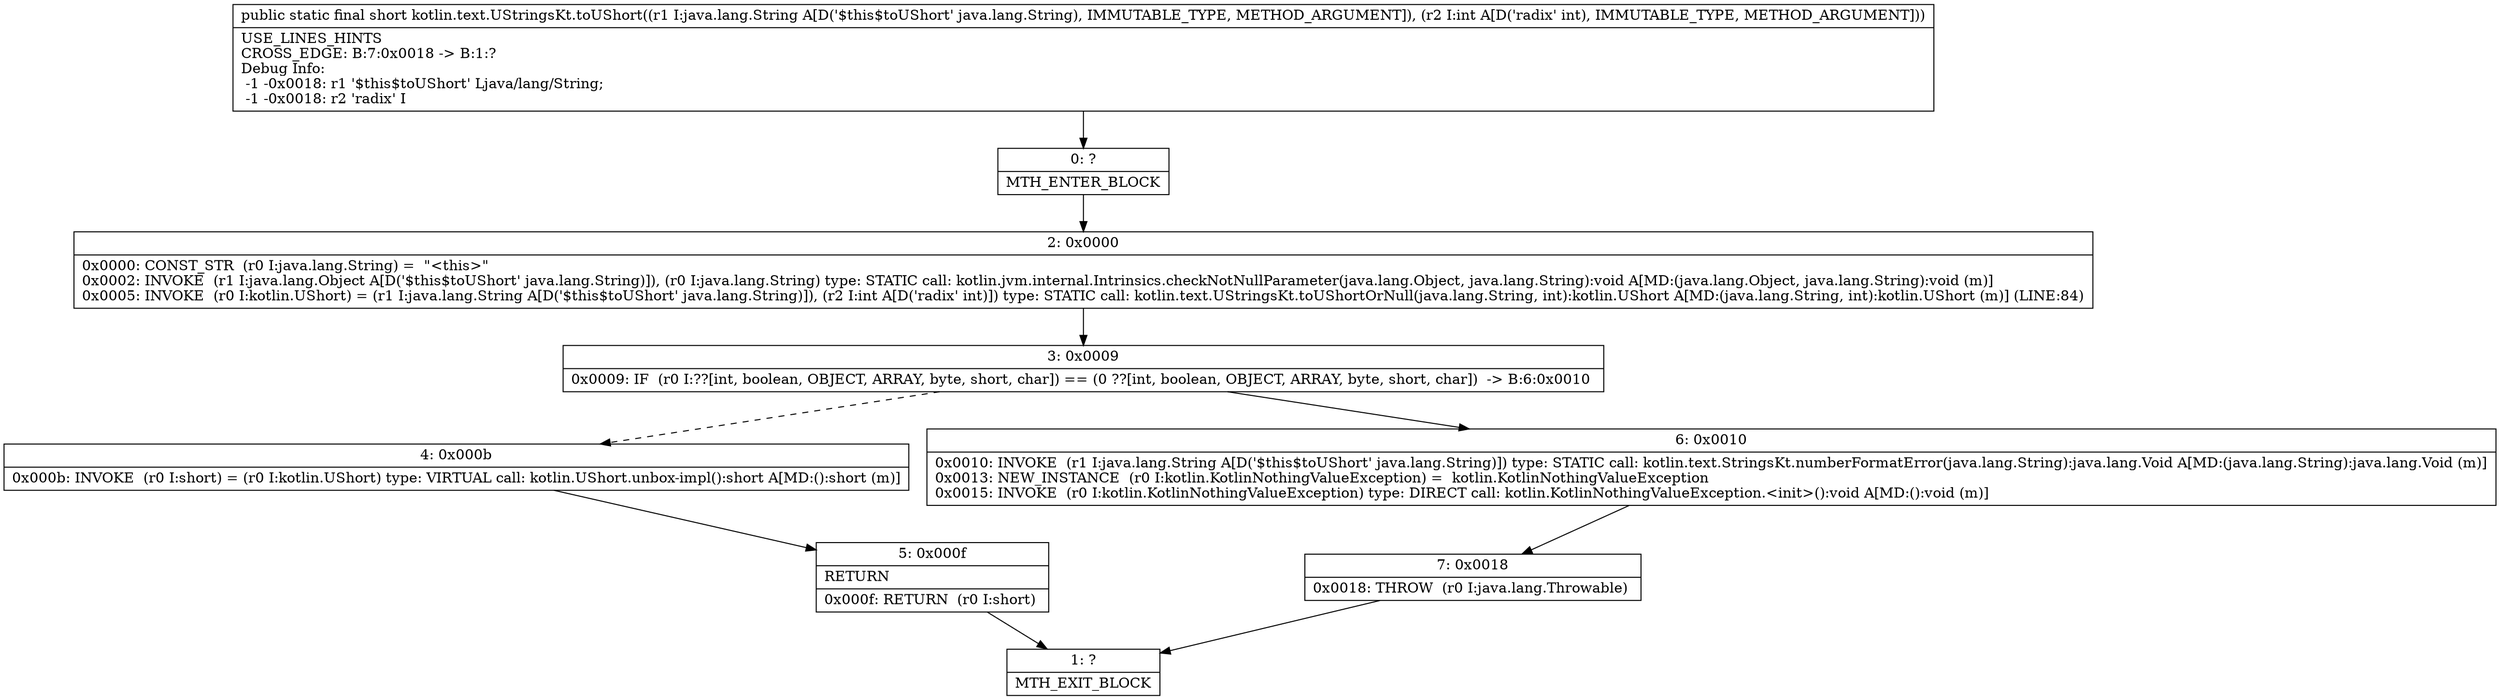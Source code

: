 digraph "CFG forkotlin.text.UStringsKt.toUShort(Ljava\/lang\/String;I)S" {
Node_0 [shape=record,label="{0\:\ ?|MTH_ENTER_BLOCK\l}"];
Node_2 [shape=record,label="{2\:\ 0x0000|0x0000: CONST_STR  (r0 I:java.lang.String) =  \"\<this\>\" \l0x0002: INVOKE  (r1 I:java.lang.Object A[D('$this$toUShort' java.lang.String)]), (r0 I:java.lang.String) type: STATIC call: kotlin.jvm.internal.Intrinsics.checkNotNullParameter(java.lang.Object, java.lang.String):void A[MD:(java.lang.Object, java.lang.String):void (m)]\l0x0005: INVOKE  (r0 I:kotlin.UShort) = (r1 I:java.lang.String A[D('$this$toUShort' java.lang.String)]), (r2 I:int A[D('radix' int)]) type: STATIC call: kotlin.text.UStringsKt.toUShortOrNull(java.lang.String, int):kotlin.UShort A[MD:(java.lang.String, int):kotlin.UShort (m)] (LINE:84)\l}"];
Node_3 [shape=record,label="{3\:\ 0x0009|0x0009: IF  (r0 I:??[int, boolean, OBJECT, ARRAY, byte, short, char]) == (0 ??[int, boolean, OBJECT, ARRAY, byte, short, char])  \-\> B:6:0x0010 \l}"];
Node_4 [shape=record,label="{4\:\ 0x000b|0x000b: INVOKE  (r0 I:short) = (r0 I:kotlin.UShort) type: VIRTUAL call: kotlin.UShort.unbox\-impl():short A[MD:():short (m)]\l}"];
Node_5 [shape=record,label="{5\:\ 0x000f|RETURN\l|0x000f: RETURN  (r0 I:short) \l}"];
Node_1 [shape=record,label="{1\:\ ?|MTH_EXIT_BLOCK\l}"];
Node_6 [shape=record,label="{6\:\ 0x0010|0x0010: INVOKE  (r1 I:java.lang.String A[D('$this$toUShort' java.lang.String)]) type: STATIC call: kotlin.text.StringsKt.numberFormatError(java.lang.String):java.lang.Void A[MD:(java.lang.String):java.lang.Void (m)]\l0x0013: NEW_INSTANCE  (r0 I:kotlin.KotlinNothingValueException) =  kotlin.KotlinNothingValueException \l0x0015: INVOKE  (r0 I:kotlin.KotlinNothingValueException) type: DIRECT call: kotlin.KotlinNothingValueException.\<init\>():void A[MD:():void (m)]\l}"];
Node_7 [shape=record,label="{7\:\ 0x0018|0x0018: THROW  (r0 I:java.lang.Throwable) \l}"];
MethodNode[shape=record,label="{public static final short kotlin.text.UStringsKt.toUShort((r1 I:java.lang.String A[D('$this$toUShort' java.lang.String), IMMUTABLE_TYPE, METHOD_ARGUMENT]), (r2 I:int A[D('radix' int), IMMUTABLE_TYPE, METHOD_ARGUMENT]))  | USE_LINES_HINTS\lCROSS_EDGE: B:7:0x0018 \-\> B:1:?\lDebug Info:\l  \-1 \-0x0018: r1 '$this$toUShort' Ljava\/lang\/String;\l  \-1 \-0x0018: r2 'radix' I\l}"];
MethodNode -> Node_0;Node_0 -> Node_2;
Node_2 -> Node_3;
Node_3 -> Node_4[style=dashed];
Node_3 -> Node_6;
Node_4 -> Node_5;
Node_5 -> Node_1;
Node_6 -> Node_7;
Node_7 -> Node_1;
}

